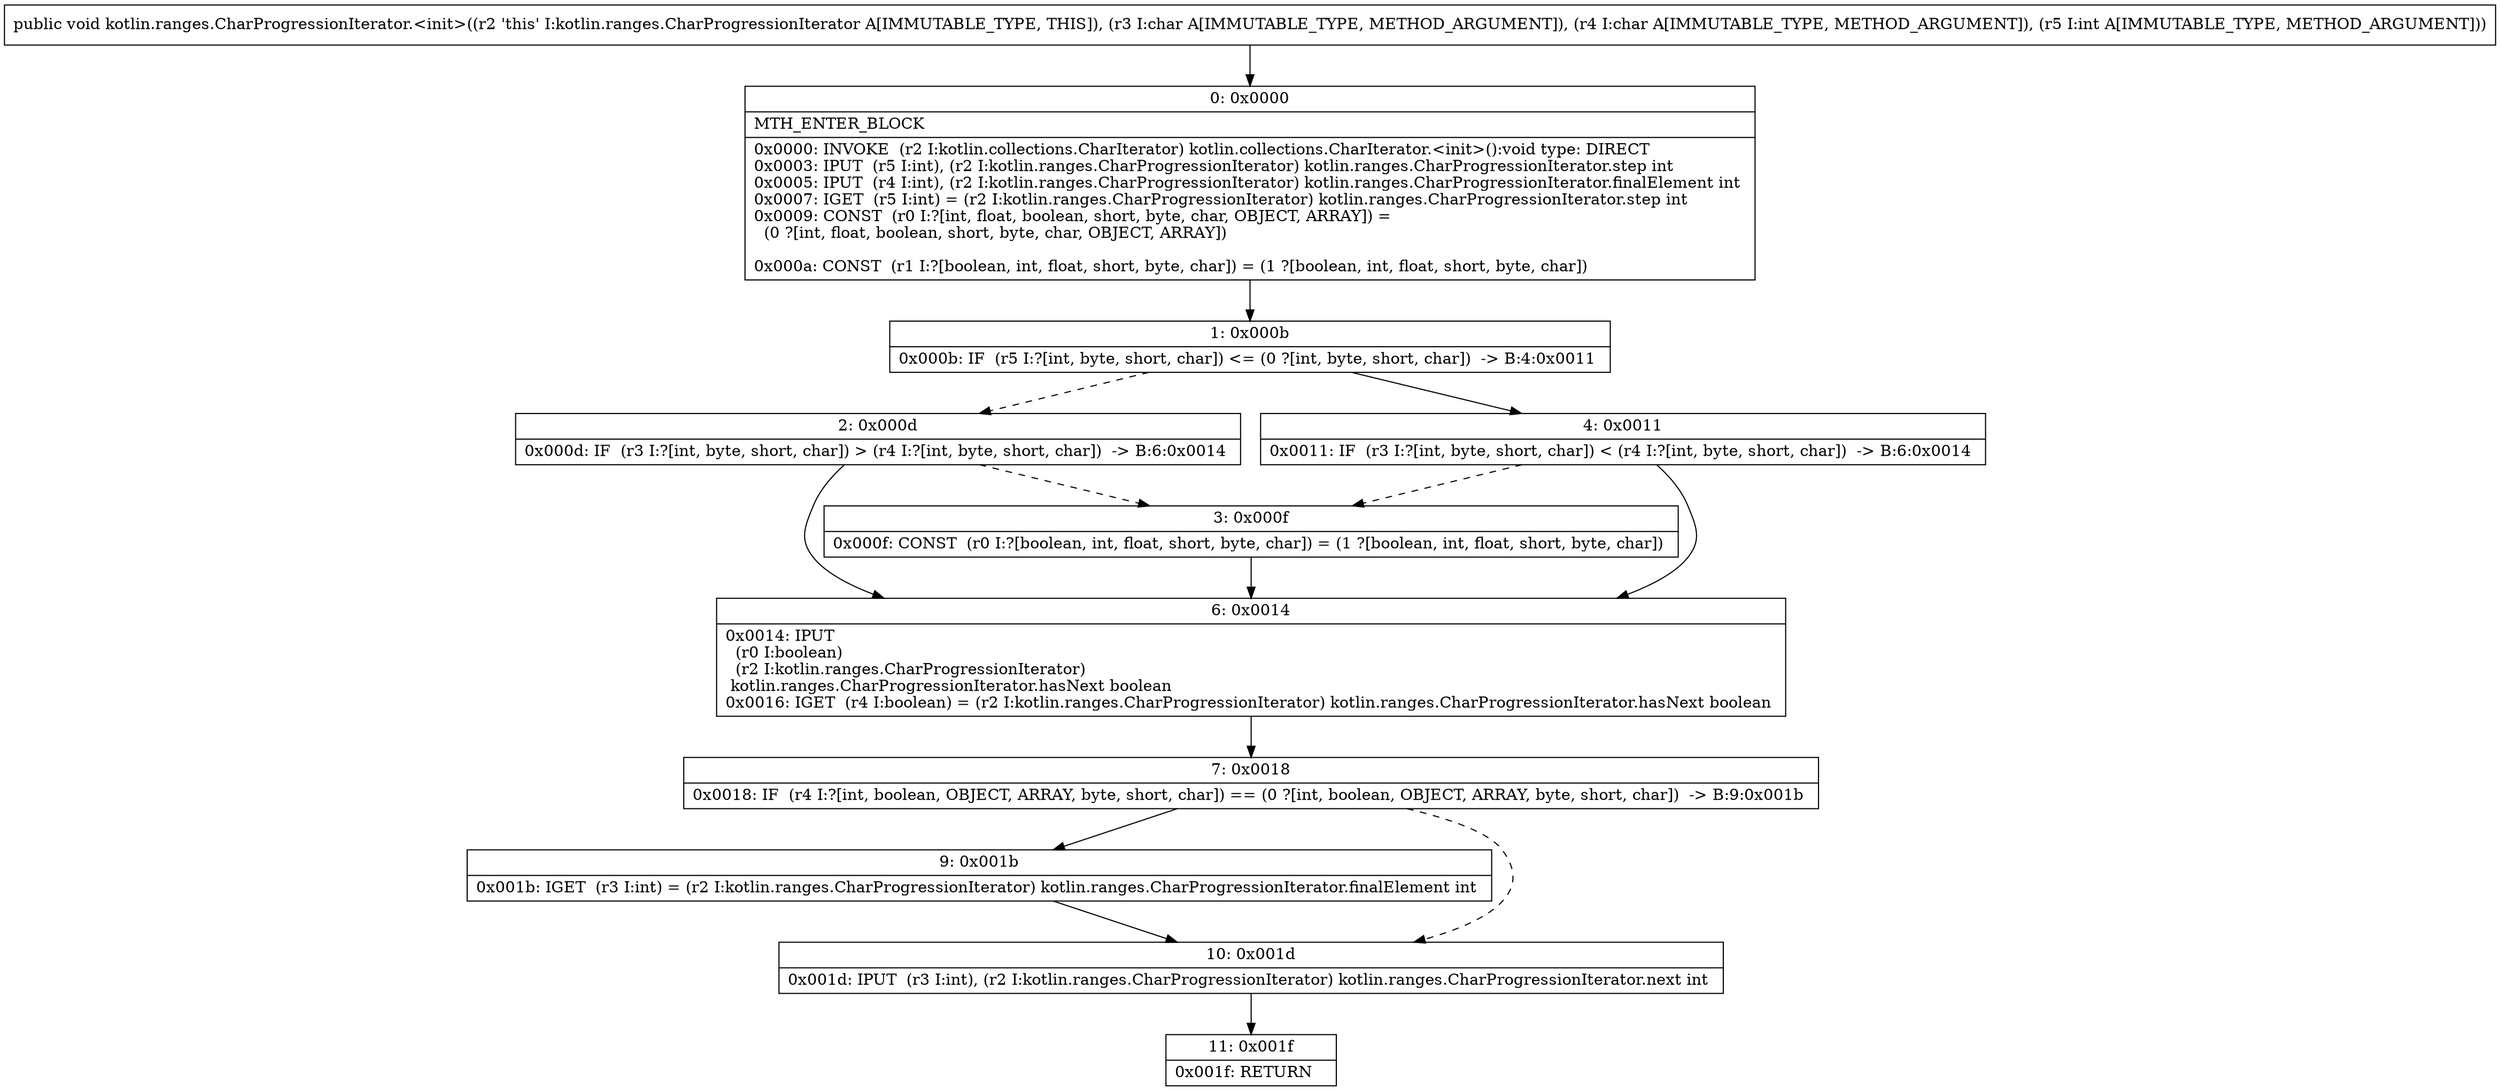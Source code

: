 digraph "CFG forkotlin.ranges.CharProgressionIterator.\<init\>(CCI)V" {
Node_0 [shape=record,label="{0\:\ 0x0000|MTH_ENTER_BLOCK\l|0x0000: INVOKE  (r2 I:kotlin.collections.CharIterator) kotlin.collections.CharIterator.\<init\>():void type: DIRECT \l0x0003: IPUT  (r5 I:int), (r2 I:kotlin.ranges.CharProgressionIterator) kotlin.ranges.CharProgressionIterator.step int \l0x0005: IPUT  (r4 I:int), (r2 I:kotlin.ranges.CharProgressionIterator) kotlin.ranges.CharProgressionIterator.finalElement int \l0x0007: IGET  (r5 I:int) = (r2 I:kotlin.ranges.CharProgressionIterator) kotlin.ranges.CharProgressionIterator.step int \l0x0009: CONST  (r0 I:?[int, float, boolean, short, byte, char, OBJECT, ARRAY]) = \l  (0 ?[int, float, boolean, short, byte, char, OBJECT, ARRAY])\l \l0x000a: CONST  (r1 I:?[boolean, int, float, short, byte, char]) = (1 ?[boolean, int, float, short, byte, char]) \l}"];
Node_1 [shape=record,label="{1\:\ 0x000b|0x000b: IF  (r5 I:?[int, byte, short, char]) \<= (0 ?[int, byte, short, char])  \-\> B:4:0x0011 \l}"];
Node_2 [shape=record,label="{2\:\ 0x000d|0x000d: IF  (r3 I:?[int, byte, short, char]) \> (r4 I:?[int, byte, short, char])  \-\> B:6:0x0014 \l}"];
Node_3 [shape=record,label="{3\:\ 0x000f|0x000f: CONST  (r0 I:?[boolean, int, float, short, byte, char]) = (1 ?[boolean, int, float, short, byte, char]) \l}"];
Node_4 [shape=record,label="{4\:\ 0x0011|0x0011: IF  (r3 I:?[int, byte, short, char]) \< (r4 I:?[int, byte, short, char])  \-\> B:6:0x0014 \l}"];
Node_6 [shape=record,label="{6\:\ 0x0014|0x0014: IPUT  \l  (r0 I:boolean)\l  (r2 I:kotlin.ranges.CharProgressionIterator)\l kotlin.ranges.CharProgressionIterator.hasNext boolean \l0x0016: IGET  (r4 I:boolean) = (r2 I:kotlin.ranges.CharProgressionIterator) kotlin.ranges.CharProgressionIterator.hasNext boolean \l}"];
Node_7 [shape=record,label="{7\:\ 0x0018|0x0018: IF  (r4 I:?[int, boolean, OBJECT, ARRAY, byte, short, char]) == (0 ?[int, boolean, OBJECT, ARRAY, byte, short, char])  \-\> B:9:0x001b \l}"];
Node_9 [shape=record,label="{9\:\ 0x001b|0x001b: IGET  (r3 I:int) = (r2 I:kotlin.ranges.CharProgressionIterator) kotlin.ranges.CharProgressionIterator.finalElement int \l}"];
Node_10 [shape=record,label="{10\:\ 0x001d|0x001d: IPUT  (r3 I:int), (r2 I:kotlin.ranges.CharProgressionIterator) kotlin.ranges.CharProgressionIterator.next int \l}"];
Node_11 [shape=record,label="{11\:\ 0x001f|0x001f: RETURN   \l}"];
MethodNode[shape=record,label="{public void kotlin.ranges.CharProgressionIterator.\<init\>((r2 'this' I:kotlin.ranges.CharProgressionIterator A[IMMUTABLE_TYPE, THIS]), (r3 I:char A[IMMUTABLE_TYPE, METHOD_ARGUMENT]), (r4 I:char A[IMMUTABLE_TYPE, METHOD_ARGUMENT]), (r5 I:int A[IMMUTABLE_TYPE, METHOD_ARGUMENT])) }"];
MethodNode -> Node_0;
Node_0 -> Node_1;
Node_1 -> Node_2[style=dashed];
Node_1 -> Node_4;
Node_2 -> Node_3[style=dashed];
Node_2 -> Node_6;
Node_3 -> Node_6;
Node_4 -> Node_6;
Node_4 -> Node_3[style=dashed];
Node_6 -> Node_7;
Node_7 -> Node_9;
Node_7 -> Node_10[style=dashed];
Node_9 -> Node_10;
Node_10 -> Node_11;
}

